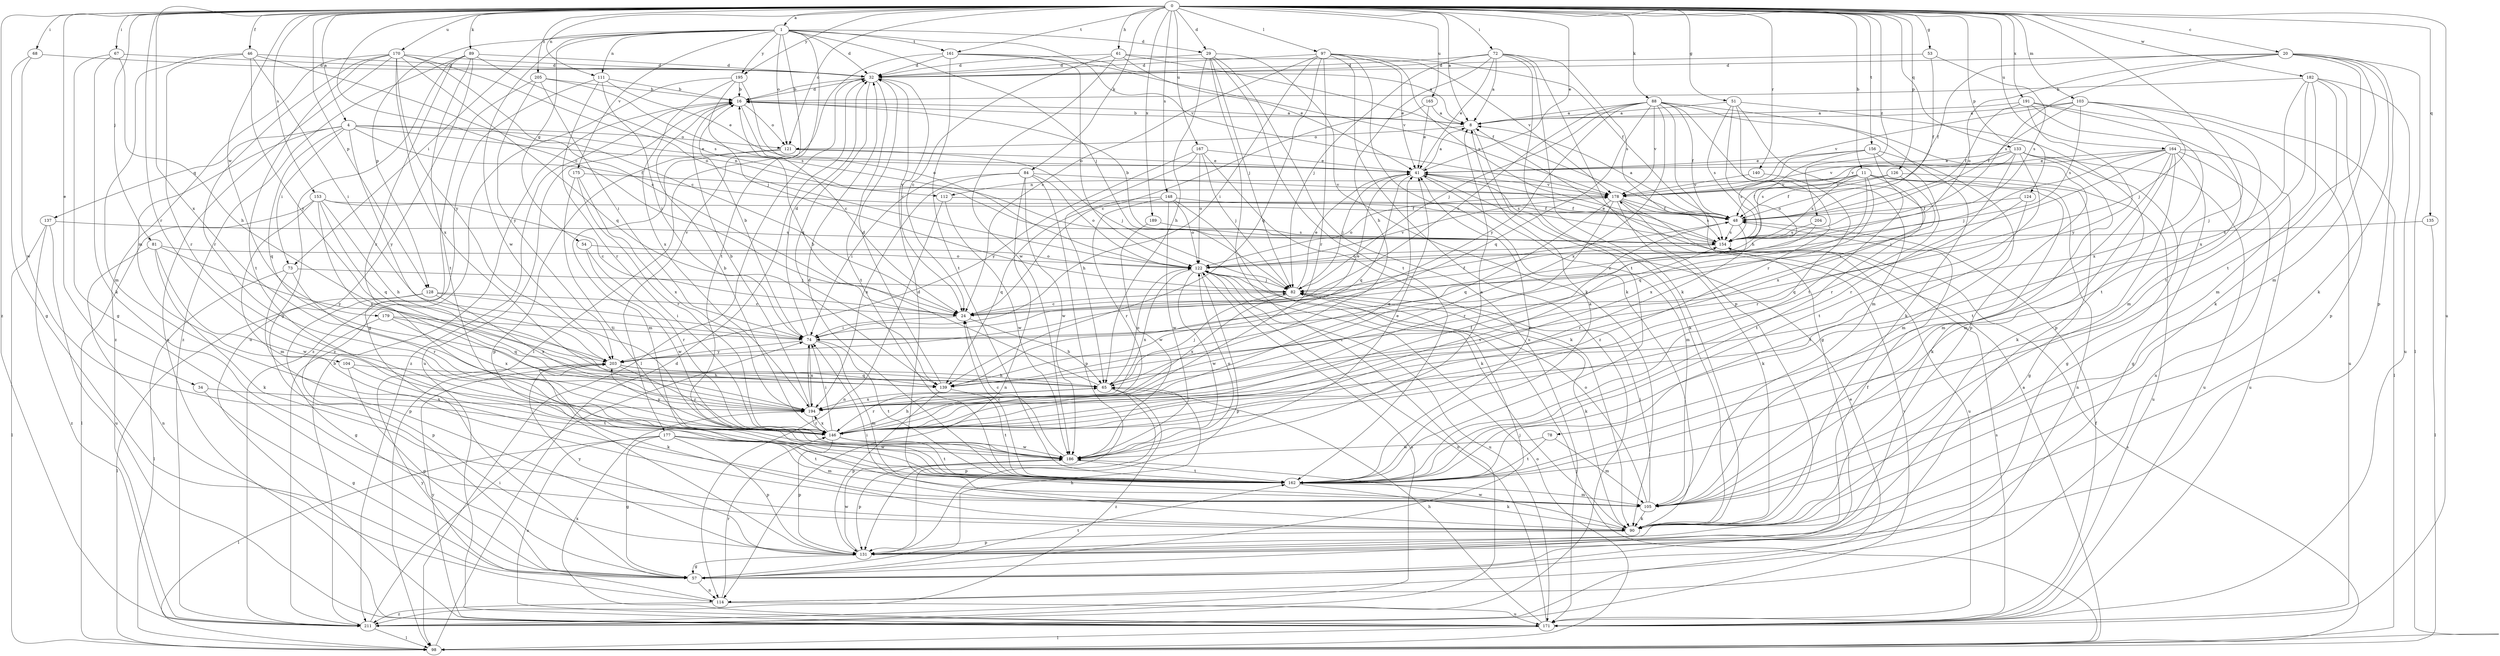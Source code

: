 strict digraph  {
0;
1;
4;
8;
11;
16;
20;
24;
29;
32;
34;
41;
46;
48;
51;
53;
54;
57;
61;
65;
67;
68;
72;
73;
74;
78;
81;
82;
84;
88;
89;
90;
97;
98;
103;
104;
105;
111;
112;
114;
121;
122;
124;
126;
128;
131;
133;
135;
137;
139;
140;
146;
148;
153;
154;
156;
161;
162;
164;
165;
167;
170;
171;
175;
177;
178;
179;
182;
186;
189;
191;
194;
195;
203;
204;
205;
211;
0 -> 1  [label=a];
0 -> 4  [label=a];
0 -> 8  [label=a];
0 -> 11  [label=b];
0 -> 20  [label=c];
0 -> 24  [label=c];
0 -> 29  [label=d];
0 -> 34  [label=e];
0 -> 41  [label=e];
0 -> 46  [label=f];
0 -> 51  [label=g];
0 -> 53  [label=g];
0 -> 61  [label=h];
0 -> 67  [label=i];
0 -> 68  [label=i];
0 -> 72  [label=i];
0 -> 78  [label=j];
0 -> 81  [label=j];
0 -> 84  [label=k];
0 -> 88  [label=k];
0 -> 89  [label=k];
0 -> 97  [label=l];
0 -> 103  [label=m];
0 -> 111  [label=n];
0 -> 121  [label=o];
0 -> 124  [label=p];
0 -> 126  [label=p];
0 -> 128  [label=p];
0 -> 133  [label=q];
0 -> 135  [label=q];
0 -> 140  [label=r];
0 -> 146  [label=r];
0 -> 148  [label=s];
0 -> 153  [label=s];
0 -> 156  [label=t];
0 -> 161  [label=t];
0 -> 164  [label=u];
0 -> 165  [label=u];
0 -> 167  [label=u];
0 -> 170  [label=u];
0 -> 171  [label=u];
0 -> 179  [label=w];
0 -> 182  [label=w];
0 -> 189  [label=x];
0 -> 191  [label=x];
0 -> 194  [label=x];
0 -> 195  [label=y];
0 -> 204  [label=z];
0 -> 205  [label=z];
0 -> 211  [label=z];
1 -> 29  [label=d];
1 -> 32  [label=d];
1 -> 54  [label=g];
1 -> 73  [label=i];
1 -> 82  [label=j];
1 -> 111  [label=n];
1 -> 121  [label=o];
1 -> 128  [label=p];
1 -> 161  [label=t];
1 -> 162  [label=t];
1 -> 175  [label=v];
1 -> 177  [label=v];
1 -> 178  [label=v];
1 -> 186  [label=w];
1 -> 195  [label=y];
4 -> 41  [label=e];
4 -> 48  [label=f];
4 -> 73  [label=i];
4 -> 104  [label=m];
4 -> 112  [label=n];
4 -> 121  [label=o];
4 -> 137  [label=q];
4 -> 139  [label=q];
4 -> 203  [label=y];
8 -> 16  [label=b];
8 -> 90  [label=k];
8 -> 121  [label=o];
11 -> 48  [label=f];
11 -> 57  [label=g];
11 -> 90  [label=k];
11 -> 112  [label=n];
11 -> 114  [label=n];
11 -> 139  [label=q];
11 -> 154  [label=s];
11 -> 162  [label=t];
11 -> 178  [label=v];
11 -> 194  [label=x];
16 -> 8  [label=a];
16 -> 24  [label=c];
16 -> 32  [label=d];
16 -> 121  [label=o];
16 -> 171  [label=u];
16 -> 211  [label=z];
20 -> 32  [label=d];
20 -> 48  [label=f];
20 -> 90  [label=k];
20 -> 98  [label=l];
20 -> 105  [label=m];
20 -> 122  [label=o];
20 -> 131  [label=p];
20 -> 154  [label=s];
20 -> 162  [label=t];
24 -> 48  [label=f];
24 -> 65  [label=h];
24 -> 74  [label=i];
29 -> 32  [label=d];
29 -> 65  [label=h];
29 -> 82  [label=j];
29 -> 90  [label=k];
29 -> 162  [label=t];
29 -> 171  [label=u];
29 -> 211  [label=z];
32 -> 16  [label=b];
32 -> 24  [label=c];
32 -> 98  [label=l];
32 -> 139  [label=q];
32 -> 162  [label=t];
34 -> 57  [label=g];
34 -> 194  [label=x];
41 -> 8  [label=a];
41 -> 82  [label=j];
41 -> 105  [label=m];
41 -> 139  [label=q];
41 -> 154  [label=s];
41 -> 178  [label=v];
46 -> 24  [label=c];
46 -> 32  [label=d];
46 -> 74  [label=i];
46 -> 105  [label=m];
46 -> 146  [label=r];
46 -> 203  [label=y];
48 -> 8  [label=a];
48 -> 146  [label=r];
48 -> 154  [label=s];
51 -> 8  [label=a];
51 -> 65  [label=h];
51 -> 131  [label=p];
51 -> 146  [label=r];
51 -> 154  [label=s];
51 -> 162  [label=t];
53 -> 32  [label=d];
53 -> 48  [label=f];
53 -> 154  [label=s];
54 -> 122  [label=o];
54 -> 146  [label=r];
54 -> 186  [label=w];
57 -> 65  [label=h];
57 -> 82  [label=j];
57 -> 114  [label=n];
57 -> 162  [label=t];
61 -> 24  [label=c];
61 -> 32  [label=d];
61 -> 41  [label=e];
61 -> 48  [label=f];
61 -> 178  [label=v];
61 -> 186  [label=w];
65 -> 16  [label=b];
65 -> 82  [label=j];
65 -> 122  [label=o];
65 -> 131  [label=p];
65 -> 146  [label=r];
65 -> 194  [label=x];
65 -> 211  [label=z];
67 -> 32  [label=d];
67 -> 57  [label=g];
67 -> 65  [label=h];
67 -> 90  [label=k];
68 -> 32  [label=d];
68 -> 57  [label=g];
68 -> 186  [label=w];
72 -> 8  [label=a];
72 -> 32  [label=d];
72 -> 41  [label=e];
72 -> 65  [label=h];
72 -> 82  [label=j];
72 -> 90  [label=k];
72 -> 131  [label=p];
72 -> 154  [label=s];
72 -> 162  [label=t];
73 -> 82  [label=j];
73 -> 98  [label=l];
73 -> 131  [label=p];
73 -> 146  [label=r];
74 -> 16  [label=b];
74 -> 32  [label=d];
74 -> 41  [label=e];
74 -> 105  [label=m];
74 -> 162  [label=t];
74 -> 194  [label=x];
74 -> 203  [label=y];
78 -> 105  [label=m];
78 -> 162  [label=t];
78 -> 186  [label=w];
81 -> 90  [label=k];
81 -> 114  [label=n];
81 -> 122  [label=o];
81 -> 186  [label=w];
81 -> 203  [label=y];
82 -> 24  [label=c];
82 -> 41  [label=e];
82 -> 90  [label=k];
82 -> 194  [label=x];
84 -> 74  [label=i];
84 -> 114  [label=n];
84 -> 122  [label=o];
84 -> 131  [label=p];
84 -> 178  [label=v];
84 -> 186  [label=w];
84 -> 194  [label=x];
88 -> 8  [label=a];
88 -> 24  [label=c];
88 -> 48  [label=f];
88 -> 57  [label=g];
88 -> 82  [label=j];
88 -> 90  [label=k];
88 -> 105  [label=m];
88 -> 131  [label=p];
88 -> 139  [label=q];
88 -> 178  [label=v];
88 -> 194  [label=x];
88 -> 203  [label=y];
89 -> 32  [label=d];
89 -> 57  [label=g];
89 -> 146  [label=r];
89 -> 154  [label=s];
89 -> 162  [label=t];
89 -> 171  [label=u];
89 -> 211  [label=z];
90 -> 74  [label=i];
90 -> 131  [label=p];
90 -> 186  [label=w];
97 -> 24  [label=c];
97 -> 32  [label=d];
97 -> 41  [label=e];
97 -> 48  [label=f];
97 -> 74  [label=i];
97 -> 90  [label=k];
97 -> 139  [label=q];
97 -> 146  [label=r];
97 -> 154  [label=s];
97 -> 211  [label=z];
98 -> 8  [label=a];
98 -> 32  [label=d];
98 -> 82  [label=j];
98 -> 122  [label=o];
98 -> 154  [label=s];
103 -> 8  [label=a];
103 -> 48  [label=f];
103 -> 82  [label=j];
103 -> 98  [label=l];
103 -> 154  [label=s];
103 -> 171  [label=u];
103 -> 178  [label=v];
104 -> 57  [label=g];
104 -> 65  [label=h];
104 -> 162  [label=t];
105 -> 32  [label=d];
105 -> 82  [label=j];
105 -> 90  [label=k];
105 -> 122  [label=o];
111 -> 16  [label=b];
111 -> 41  [label=e];
111 -> 74  [label=i];
111 -> 146  [label=r];
111 -> 211  [label=z];
112 -> 48  [label=f];
112 -> 114  [label=n];
112 -> 186  [label=w];
114 -> 146  [label=r];
114 -> 171  [label=u];
114 -> 203  [label=y];
114 -> 211  [label=z];
121 -> 41  [label=e];
121 -> 82  [label=j];
121 -> 105  [label=m];
121 -> 131  [label=p];
122 -> 82  [label=j];
122 -> 131  [label=p];
122 -> 171  [label=u];
122 -> 178  [label=v];
122 -> 186  [label=w];
122 -> 194  [label=x];
124 -> 48  [label=f];
124 -> 139  [label=q];
124 -> 162  [label=t];
126 -> 48  [label=f];
126 -> 74  [label=i];
126 -> 171  [label=u];
126 -> 178  [label=v];
128 -> 24  [label=c];
128 -> 57  [label=g];
128 -> 74  [label=i];
128 -> 98  [label=l];
128 -> 194  [label=x];
131 -> 48  [label=f];
131 -> 57  [label=g];
131 -> 186  [label=w];
131 -> 203  [label=y];
133 -> 41  [label=e];
133 -> 57  [label=g];
133 -> 105  [label=m];
133 -> 146  [label=r];
133 -> 154  [label=s];
133 -> 162  [label=t];
133 -> 171  [label=u];
133 -> 178  [label=v];
135 -> 98  [label=l];
135 -> 154  [label=s];
137 -> 98  [label=l];
137 -> 154  [label=s];
137 -> 171  [label=u];
137 -> 211  [label=z];
139 -> 32  [label=d];
139 -> 131  [label=p];
139 -> 162  [label=t];
140 -> 146  [label=r];
140 -> 178  [label=v];
146 -> 16  [label=b];
146 -> 41  [label=e];
146 -> 48  [label=f];
146 -> 65  [label=h];
146 -> 74  [label=i];
146 -> 131  [label=p];
146 -> 154  [label=s];
146 -> 162  [label=t];
146 -> 186  [label=w];
146 -> 194  [label=x];
146 -> 203  [label=y];
148 -> 48  [label=f];
148 -> 90  [label=k];
148 -> 122  [label=o];
148 -> 139  [label=q];
148 -> 146  [label=r];
148 -> 186  [label=w];
153 -> 24  [label=c];
153 -> 48  [label=f];
153 -> 65  [label=h];
153 -> 98  [label=l];
153 -> 105  [label=m];
153 -> 139  [label=q];
153 -> 194  [label=x];
154 -> 16  [label=b];
154 -> 41  [label=e];
154 -> 122  [label=o];
156 -> 41  [label=e];
156 -> 105  [label=m];
156 -> 122  [label=o];
156 -> 146  [label=r];
156 -> 154  [label=s];
156 -> 194  [label=x];
161 -> 8  [label=a];
161 -> 32  [label=d];
161 -> 98  [label=l];
161 -> 122  [label=o];
161 -> 162  [label=t];
161 -> 178  [label=v];
162 -> 8  [label=a];
162 -> 24  [label=c];
162 -> 32  [label=d];
162 -> 41  [label=e];
162 -> 90  [label=k];
162 -> 105  [label=m];
164 -> 41  [label=e];
164 -> 57  [label=g];
164 -> 74  [label=i];
164 -> 82  [label=j];
164 -> 90  [label=k];
164 -> 105  [label=m];
164 -> 114  [label=n];
164 -> 162  [label=t];
164 -> 171  [label=u];
164 -> 178  [label=v];
165 -> 8  [label=a];
165 -> 24  [label=c];
165 -> 41  [label=e];
167 -> 41  [label=e];
167 -> 65  [label=h];
167 -> 82  [label=j];
167 -> 90  [label=k];
167 -> 122  [label=o];
167 -> 203  [label=y];
170 -> 24  [label=c];
170 -> 32  [label=d];
170 -> 122  [label=o];
170 -> 139  [label=q];
170 -> 146  [label=r];
170 -> 162  [label=t];
170 -> 171  [label=u];
170 -> 194  [label=x];
170 -> 203  [label=y];
170 -> 211  [label=z];
171 -> 48  [label=f];
171 -> 65  [label=h];
171 -> 98  [label=l];
171 -> 122  [label=o];
171 -> 154  [label=s];
171 -> 194  [label=x];
171 -> 203  [label=y];
175 -> 146  [label=r];
175 -> 162  [label=t];
175 -> 178  [label=v];
175 -> 194  [label=x];
177 -> 57  [label=g];
177 -> 98  [label=l];
177 -> 105  [label=m];
177 -> 131  [label=p];
177 -> 162  [label=t];
177 -> 171  [label=u];
177 -> 186  [label=w];
178 -> 48  [label=f];
178 -> 90  [label=k];
178 -> 122  [label=o];
178 -> 139  [label=q];
178 -> 146  [label=r];
178 -> 154  [label=s];
178 -> 171  [label=u];
179 -> 74  [label=i];
179 -> 131  [label=p];
179 -> 139  [label=q];
179 -> 194  [label=x];
182 -> 16  [label=b];
182 -> 90  [label=k];
182 -> 105  [label=m];
182 -> 131  [label=p];
182 -> 162  [label=t];
182 -> 171  [label=u];
182 -> 194  [label=x];
186 -> 8  [label=a];
186 -> 24  [label=c];
186 -> 41  [label=e];
186 -> 122  [label=o];
186 -> 131  [label=p];
186 -> 162  [label=t];
189 -> 154  [label=s];
189 -> 186  [label=w];
191 -> 8  [label=a];
191 -> 48  [label=f];
191 -> 105  [label=m];
191 -> 162  [label=t];
191 -> 194  [label=x];
191 -> 203  [label=y];
194 -> 16  [label=b];
194 -> 74  [label=i];
194 -> 146  [label=r];
195 -> 16  [label=b];
195 -> 82  [label=j];
195 -> 122  [label=o];
195 -> 194  [label=x];
195 -> 211  [label=z];
203 -> 65  [label=h];
203 -> 90  [label=k];
203 -> 139  [label=q];
203 -> 146  [label=r];
204 -> 24  [label=c];
204 -> 154  [label=s];
205 -> 16  [label=b];
205 -> 57  [label=g];
205 -> 74  [label=i];
205 -> 154  [label=s];
205 -> 203  [label=y];
211 -> 16  [label=b];
211 -> 41  [label=e];
211 -> 74  [label=i];
211 -> 98  [label=l];
211 -> 122  [label=o];
211 -> 178  [label=v];
}
